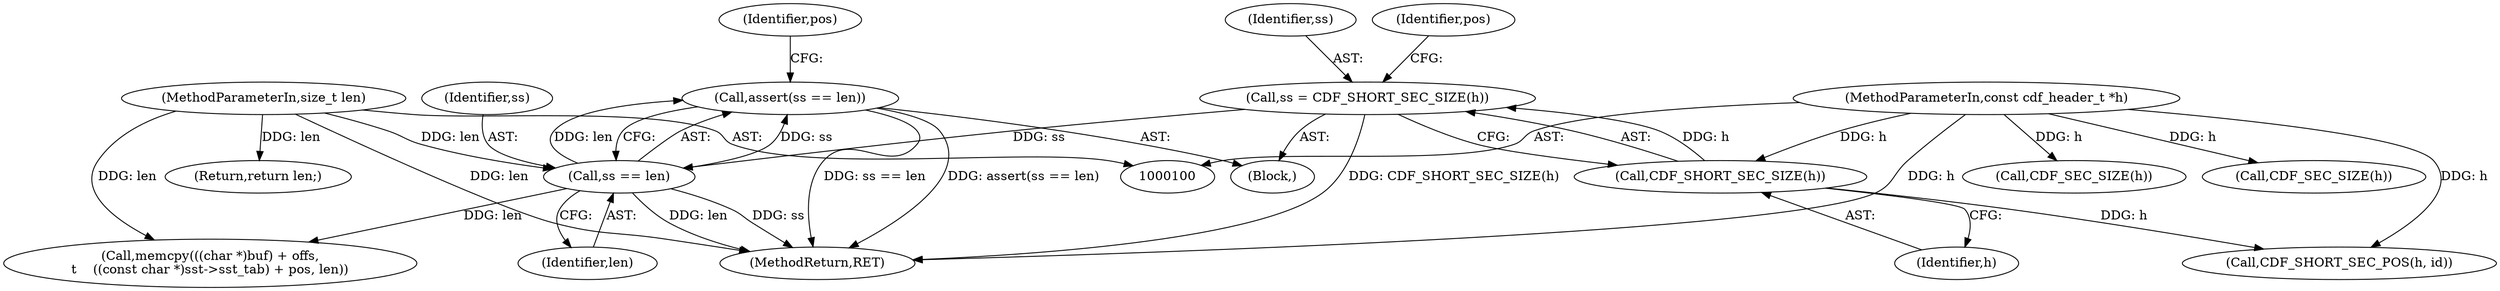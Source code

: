 digraph "0_file_1aec04dbf8a24b8a6ba64c4f74efa0628e36db0b_0@API" {
"1000119" [label="(Call,assert(ss == len))"];
"1000120" [label="(Call,ss == len)"];
"1000109" [label="(Call,ss = CDF_SHORT_SEC_SIZE(h))"];
"1000111" [label="(Call,CDF_SHORT_SEC_SIZE(h))"];
"1000105" [label="(MethodParameterIn,const cdf_header_t *h)"];
"1000104" [label="(MethodParameterIn,size_t len)"];
"1000149" [label="(Call,memcpy(((char *)buf) + offs,\n\t    ((const char *)sst->sst_tab) + pos, len))"];
"1000163" [label="(Return,return len;)"];
"1000116" [label="(Call,CDF_SHORT_SEC_POS(h, id))"];
"1000109" [label="(Call,ss = CDF_SHORT_SEC_SIZE(h))"];
"1000125" [label="(Identifier,pos)"];
"1000115" [label="(Identifier,pos)"];
"1000122" [label="(Identifier,len)"];
"1000107" [label="(Block,)"];
"1000119" [label="(Call,assert(ss == len))"];
"1000121" [label="(Identifier,ss)"];
"1000120" [label="(Call,ss == len)"];
"1000111" [label="(Call,CDF_SHORT_SEC_SIZE(h))"];
"1000110" [label="(Identifier,ss)"];
"1000112" [label="(Identifier,h)"];
"1000105" [label="(MethodParameterIn,const cdf_header_t *h)"];
"1000104" [label="(MethodParameterIn,size_t len)"];
"1000139" [label="(Call,CDF_SEC_SIZE(h))"];
"1000127" [label="(Call,CDF_SEC_SIZE(h))"];
"1000165" [label="(MethodReturn,RET)"];
"1000119" -> "1000107"  [label="AST: "];
"1000119" -> "1000120"  [label="CFG: "];
"1000120" -> "1000119"  [label="AST: "];
"1000125" -> "1000119"  [label="CFG: "];
"1000119" -> "1000165"  [label="DDG: assert(ss == len)"];
"1000119" -> "1000165"  [label="DDG: ss == len"];
"1000120" -> "1000119"  [label="DDG: ss"];
"1000120" -> "1000119"  [label="DDG: len"];
"1000120" -> "1000122"  [label="CFG: "];
"1000121" -> "1000120"  [label="AST: "];
"1000122" -> "1000120"  [label="AST: "];
"1000120" -> "1000165"  [label="DDG: ss"];
"1000120" -> "1000165"  [label="DDG: len"];
"1000109" -> "1000120"  [label="DDG: ss"];
"1000104" -> "1000120"  [label="DDG: len"];
"1000120" -> "1000149"  [label="DDG: len"];
"1000109" -> "1000107"  [label="AST: "];
"1000109" -> "1000111"  [label="CFG: "];
"1000110" -> "1000109"  [label="AST: "];
"1000111" -> "1000109"  [label="AST: "];
"1000115" -> "1000109"  [label="CFG: "];
"1000109" -> "1000165"  [label="DDG: CDF_SHORT_SEC_SIZE(h)"];
"1000111" -> "1000109"  [label="DDG: h"];
"1000111" -> "1000112"  [label="CFG: "];
"1000112" -> "1000111"  [label="AST: "];
"1000105" -> "1000111"  [label="DDG: h"];
"1000111" -> "1000116"  [label="DDG: h"];
"1000105" -> "1000100"  [label="AST: "];
"1000105" -> "1000165"  [label="DDG: h"];
"1000105" -> "1000116"  [label="DDG: h"];
"1000105" -> "1000127"  [label="DDG: h"];
"1000105" -> "1000139"  [label="DDG: h"];
"1000104" -> "1000100"  [label="AST: "];
"1000104" -> "1000165"  [label="DDG: len"];
"1000104" -> "1000149"  [label="DDG: len"];
"1000104" -> "1000163"  [label="DDG: len"];
}
